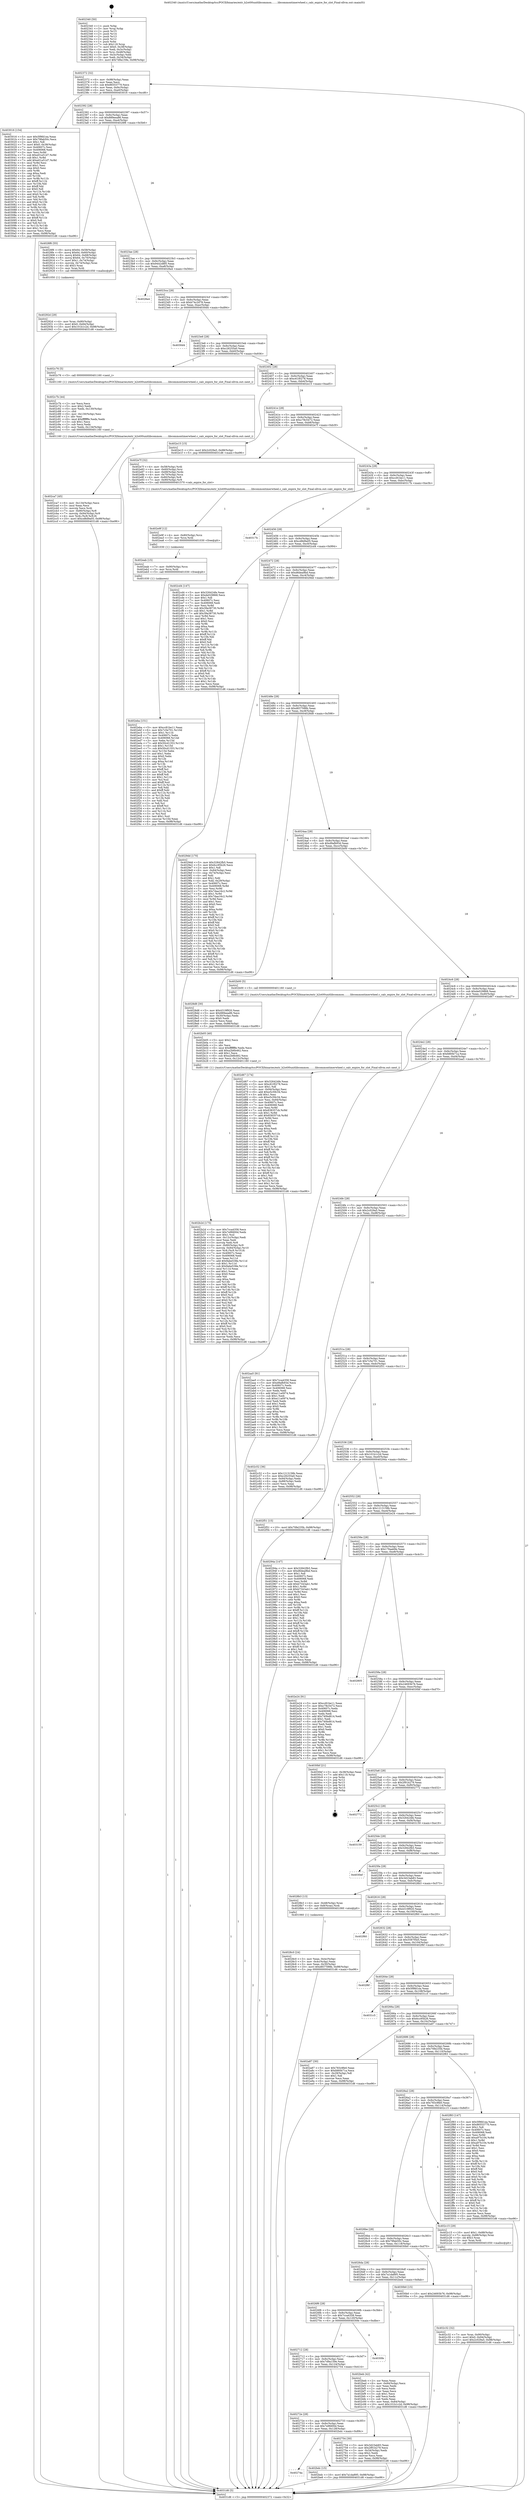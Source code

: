 digraph "0x402340" {
  label = "0x402340 (/mnt/c/Users/mathe/Desktop/tcc/POCII/binaries/extr_h2ot00unitlibcommon........libcommontimerwheel.c_calc_expire_for_slot_Final-ollvm.out::main(0))"
  labelloc = "t"
  node[shape=record]

  Entry [label="",width=0.3,height=0.3,shape=circle,fillcolor=black,style=filled]
  "0x402372" [label="{
     0x402372 [32]\l
     | [instrs]\l
     &nbsp;&nbsp;0x402372 \<+6\>: mov -0x98(%rbp),%eax\l
     &nbsp;&nbsp;0x402378 \<+2\>: mov %eax,%ecx\l
     &nbsp;&nbsp;0x40237a \<+6\>: sub $0x86553770,%ecx\l
     &nbsp;&nbsp;0x402380 \<+6\>: mov %eax,-0x9c(%rbp)\l
     &nbsp;&nbsp;0x402386 \<+6\>: mov %ecx,-0xa0(%rbp)\l
     &nbsp;&nbsp;0x40238c \<+6\>: je 0000000000403016 \<main+0xcd6\>\l
  }"]
  "0x403016" [label="{
     0x403016 [154]\l
     | [instrs]\l
     &nbsp;&nbsp;0x403016 \<+5\>: mov $0x5f9fd1ea,%eax\l
     &nbsp;&nbsp;0x40301b \<+5\>: mov $0x79fab50c,%ecx\l
     &nbsp;&nbsp;0x403020 \<+2\>: mov $0x1,%dl\l
     &nbsp;&nbsp;0x403022 \<+7\>: movl $0x0,-0x38(%rbp)\l
     &nbsp;&nbsp;0x403029 \<+7\>: mov 0x40607c,%esi\l
     &nbsp;&nbsp;0x403030 \<+7\>: mov 0x406068,%edi\l
     &nbsp;&nbsp;0x403037 \<+3\>: mov %esi,%r8d\l
     &nbsp;&nbsp;0x40303a \<+7\>: sub $0xe01a51d7,%r8d\l
     &nbsp;&nbsp;0x403041 \<+4\>: sub $0x1,%r8d\l
     &nbsp;&nbsp;0x403045 \<+7\>: add $0xe01a51d7,%r8d\l
     &nbsp;&nbsp;0x40304c \<+4\>: imul %r8d,%esi\l
     &nbsp;&nbsp;0x403050 \<+3\>: and $0x1,%esi\l
     &nbsp;&nbsp;0x403053 \<+3\>: cmp $0x0,%esi\l
     &nbsp;&nbsp;0x403056 \<+4\>: sete %r9b\l
     &nbsp;&nbsp;0x40305a \<+3\>: cmp $0xa,%edi\l
     &nbsp;&nbsp;0x40305d \<+4\>: setl %r10b\l
     &nbsp;&nbsp;0x403061 \<+3\>: mov %r9b,%r11b\l
     &nbsp;&nbsp;0x403064 \<+4\>: xor $0xff,%r11b\l
     &nbsp;&nbsp;0x403068 \<+3\>: mov %r10b,%bl\l
     &nbsp;&nbsp;0x40306b \<+3\>: xor $0xff,%bl\l
     &nbsp;&nbsp;0x40306e \<+3\>: xor $0x0,%dl\l
     &nbsp;&nbsp;0x403071 \<+3\>: mov %r11b,%r14b\l
     &nbsp;&nbsp;0x403074 \<+4\>: and $0x0,%r14b\l
     &nbsp;&nbsp;0x403078 \<+3\>: and %dl,%r9b\l
     &nbsp;&nbsp;0x40307b \<+3\>: mov %bl,%r15b\l
     &nbsp;&nbsp;0x40307e \<+4\>: and $0x0,%r15b\l
     &nbsp;&nbsp;0x403082 \<+3\>: and %dl,%r10b\l
     &nbsp;&nbsp;0x403085 \<+3\>: or %r9b,%r14b\l
     &nbsp;&nbsp;0x403088 \<+3\>: or %r10b,%r15b\l
     &nbsp;&nbsp;0x40308b \<+3\>: xor %r15b,%r14b\l
     &nbsp;&nbsp;0x40308e \<+3\>: or %bl,%r11b\l
     &nbsp;&nbsp;0x403091 \<+4\>: xor $0xff,%r11b\l
     &nbsp;&nbsp;0x403095 \<+3\>: or $0x0,%dl\l
     &nbsp;&nbsp;0x403098 \<+3\>: and %dl,%r11b\l
     &nbsp;&nbsp;0x40309b \<+3\>: or %r11b,%r14b\l
     &nbsp;&nbsp;0x40309e \<+4\>: test $0x1,%r14b\l
     &nbsp;&nbsp;0x4030a2 \<+3\>: cmovne %ecx,%eax\l
     &nbsp;&nbsp;0x4030a5 \<+6\>: mov %eax,-0x98(%rbp)\l
     &nbsp;&nbsp;0x4030ab \<+5\>: jmp 00000000004031d6 \<main+0xe96\>\l
  }"]
  "0x402392" [label="{
     0x402392 [28]\l
     | [instrs]\l
     &nbsp;&nbsp;0x402392 \<+5\>: jmp 0000000000402397 \<main+0x57\>\l
     &nbsp;&nbsp;0x402397 \<+6\>: mov -0x9c(%rbp),%eax\l
     &nbsp;&nbsp;0x40239d \<+5\>: sub $0x889eea86,%eax\l
     &nbsp;&nbsp;0x4023a2 \<+6\>: mov %eax,-0xa4(%rbp)\l
     &nbsp;&nbsp;0x4023a8 \<+6\>: je 00000000004028f6 \<main+0x5b6\>\l
  }"]
  Exit [label="",width=0.3,height=0.3,shape=circle,fillcolor=black,style=filled,peripheries=2]
  "0x4028f6" [label="{
     0x4028f6 [55]\l
     | [instrs]\l
     &nbsp;&nbsp;0x4028f6 \<+8\>: movq $0x64,-0x58(%rbp)\l
     &nbsp;&nbsp;0x4028fe \<+8\>: movq $0x64,-0x60(%rbp)\l
     &nbsp;&nbsp;0x402906 \<+8\>: movq $0x64,-0x68(%rbp)\l
     &nbsp;&nbsp;0x40290e \<+8\>: movq $0x64,-0x70(%rbp)\l
     &nbsp;&nbsp;0x402916 \<+7\>: movl $0x1,-0x74(%rbp)\l
     &nbsp;&nbsp;0x40291d \<+4\>: movslq -0x74(%rbp),%rax\l
     &nbsp;&nbsp;0x402921 \<+4\>: shl $0x3,%rax\l
     &nbsp;&nbsp;0x402925 \<+3\>: mov %rax,%rdi\l
     &nbsp;&nbsp;0x402928 \<+5\>: call 0000000000401050 \<malloc@plt\>\l
     | [calls]\l
     &nbsp;&nbsp;0x401050 \{1\} (unknown)\l
  }"]
  "0x4023ae" [label="{
     0x4023ae [28]\l
     | [instrs]\l
     &nbsp;&nbsp;0x4023ae \<+5\>: jmp 00000000004023b3 \<main+0x73\>\l
     &nbsp;&nbsp;0x4023b3 \<+6\>: mov -0x9c(%rbp),%eax\l
     &nbsp;&nbsp;0x4023b9 \<+5\>: sub $0x9442d8f5,%eax\l
     &nbsp;&nbsp;0x4023be \<+6\>: mov %eax,-0xa8(%rbp)\l
     &nbsp;&nbsp;0x4023c4 \<+6\>: je 00000000004028a4 \<main+0x564\>\l
  }"]
  "0x402eba" [label="{
     0x402eba [151]\l
     | [instrs]\l
     &nbsp;&nbsp;0x402eba \<+5\>: mov $0xcc81be11,%eax\l
     &nbsp;&nbsp;0x402ebf \<+6\>: mov $0x7c5e701,%r10d\l
     &nbsp;&nbsp;0x402ec5 \<+3\>: mov $0x1,%r11b\l
     &nbsp;&nbsp;0x402ec8 \<+7\>: mov 0x40607c,%ebx\l
     &nbsp;&nbsp;0x402ecf \<+8\>: mov 0x406068,%r14d\l
     &nbsp;&nbsp;0x402ed7 \<+3\>: mov %ebx,%r15d\l
     &nbsp;&nbsp;0x402eda \<+7\>: add $0x50cd1353,%r15d\l
     &nbsp;&nbsp;0x402ee1 \<+4\>: sub $0x1,%r15d\l
     &nbsp;&nbsp;0x402ee5 \<+7\>: sub $0x50cd1353,%r15d\l
     &nbsp;&nbsp;0x402eec \<+4\>: imul %r15d,%ebx\l
     &nbsp;&nbsp;0x402ef0 \<+3\>: and $0x1,%ebx\l
     &nbsp;&nbsp;0x402ef3 \<+3\>: cmp $0x0,%ebx\l
     &nbsp;&nbsp;0x402ef6 \<+4\>: sete %r12b\l
     &nbsp;&nbsp;0x402efa \<+4\>: cmp $0xa,%r14d\l
     &nbsp;&nbsp;0x402efe \<+4\>: setl %r13b\l
     &nbsp;&nbsp;0x402f02 \<+3\>: mov %r12b,%cl\l
     &nbsp;&nbsp;0x402f05 \<+3\>: xor $0xff,%cl\l
     &nbsp;&nbsp;0x402f08 \<+3\>: mov %r13b,%dl\l
     &nbsp;&nbsp;0x402f0b \<+3\>: xor $0xff,%dl\l
     &nbsp;&nbsp;0x402f0e \<+4\>: xor $0x1,%r11b\l
     &nbsp;&nbsp;0x402f12 \<+3\>: mov %cl,%sil\l
     &nbsp;&nbsp;0x402f15 \<+4\>: and $0xff,%sil\l
     &nbsp;&nbsp;0x402f19 \<+3\>: and %r11b,%r12b\l
     &nbsp;&nbsp;0x402f1c \<+3\>: mov %dl,%dil\l
     &nbsp;&nbsp;0x402f1f \<+4\>: and $0xff,%dil\l
     &nbsp;&nbsp;0x402f23 \<+3\>: and %r11b,%r13b\l
     &nbsp;&nbsp;0x402f26 \<+3\>: or %r12b,%sil\l
     &nbsp;&nbsp;0x402f29 \<+3\>: or %r13b,%dil\l
     &nbsp;&nbsp;0x402f2c \<+3\>: xor %dil,%sil\l
     &nbsp;&nbsp;0x402f2f \<+2\>: or %dl,%cl\l
     &nbsp;&nbsp;0x402f31 \<+3\>: xor $0xff,%cl\l
     &nbsp;&nbsp;0x402f34 \<+4\>: or $0x1,%r11b\l
     &nbsp;&nbsp;0x402f38 \<+3\>: and %r11b,%cl\l
     &nbsp;&nbsp;0x402f3b \<+3\>: or %cl,%sil\l
     &nbsp;&nbsp;0x402f3e \<+4\>: test $0x1,%sil\l
     &nbsp;&nbsp;0x402f42 \<+4\>: cmovne %r10d,%eax\l
     &nbsp;&nbsp;0x402f46 \<+6\>: mov %eax,-0x98(%rbp)\l
     &nbsp;&nbsp;0x402f4c \<+5\>: jmp 00000000004031d6 \<main+0xe96\>\l
  }"]
  "0x4028a4" [label="{
     0x4028a4\l
  }", style=dashed]
  "0x4023ca" [label="{
     0x4023ca [28]\l
     | [instrs]\l
     &nbsp;&nbsp;0x4023ca \<+5\>: jmp 00000000004023cf \<main+0x8f\>\l
     &nbsp;&nbsp;0x4023cf \<+6\>: mov -0x9c(%rbp),%eax\l
     &nbsp;&nbsp;0x4023d5 \<+5\>: sub $0xb74c2d78,%eax\l
     &nbsp;&nbsp;0x4023da \<+6\>: mov %eax,-0xac(%rbp)\l
     &nbsp;&nbsp;0x4023e0 \<+6\>: je 00000000004030d4 \<main+0xd94\>\l
  }"]
  "0x402eab" [label="{
     0x402eab [15]\l
     | [instrs]\l
     &nbsp;&nbsp;0x402eab \<+7\>: mov -0x90(%rbp),%rcx\l
     &nbsp;&nbsp;0x402eb2 \<+3\>: mov %rcx,%rdi\l
     &nbsp;&nbsp;0x402eb5 \<+5\>: call 0000000000401030 \<free@plt\>\l
     | [calls]\l
     &nbsp;&nbsp;0x401030 \{1\} (unknown)\l
  }"]
  "0x4030d4" [label="{
     0x4030d4\l
  }", style=dashed]
  "0x4023e6" [label="{
     0x4023e6 [28]\l
     | [instrs]\l
     &nbsp;&nbsp;0x4023e6 \<+5\>: jmp 00000000004023eb \<main+0xab\>\l
     &nbsp;&nbsp;0x4023eb \<+6\>: mov -0x9c(%rbp),%eax\l
     &nbsp;&nbsp;0x4023f1 \<+5\>: sub $0xc26255a0,%eax\l
     &nbsp;&nbsp;0x4023f6 \<+6\>: mov %eax,-0xb0(%rbp)\l
     &nbsp;&nbsp;0x4023fc \<+6\>: je 0000000000402c76 \<main+0x936\>\l
  }"]
  "0x402e9f" [label="{
     0x402e9f [12]\l
     | [instrs]\l
     &nbsp;&nbsp;0x402e9f \<+4\>: mov -0x80(%rbp),%rcx\l
     &nbsp;&nbsp;0x402ea3 \<+3\>: mov %rcx,%rdi\l
     &nbsp;&nbsp;0x402ea6 \<+5\>: call 0000000000401030 \<free@plt\>\l
     | [calls]\l
     &nbsp;&nbsp;0x401030 \{1\} (unknown)\l
  }"]
  "0x402c76" [label="{
     0x402c76 [5]\l
     | [instrs]\l
     &nbsp;&nbsp;0x402c76 \<+5\>: call 0000000000401160 \<next_i\>\l
     | [calls]\l
     &nbsp;&nbsp;0x401160 \{1\} (/mnt/c/Users/mathe/Desktop/tcc/POCII/binaries/extr_h2ot00unitlibcommon........libcommontimerwheel.c_calc_expire_for_slot_Final-ollvm.out::next_i)\l
  }"]
  "0x402402" [label="{
     0x402402 [28]\l
     | [instrs]\l
     &nbsp;&nbsp;0x402402 \<+5\>: jmp 0000000000402407 \<main+0xc7\>\l
     &nbsp;&nbsp;0x402407 \<+6\>: mov -0x9c(%rbp),%eax\l
     &nbsp;&nbsp;0x40240d \<+5\>: sub $0xc61f0278,%eax\l
     &nbsp;&nbsp;0x402412 \<+6\>: mov %eax,-0xb4(%rbp)\l
     &nbsp;&nbsp;0x402418 \<+6\>: je 0000000000402e15 \<main+0xad5\>\l
  }"]
  "0x402ca7" [label="{
     0x402ca7 [45]\l
     | [instrs]\l
     &nbsp;&nbsp;0x402ca7 \<+6\>: mov -0x134(%rbp),%ecx\l
     &nbsp;&nbsp;0x402cad \<+3\>: imul %eax,%ecx\l
     &nbsp;&nbsp;0x402cb0 \<+3\>: movslq %ecx,%rdi\l
     &nbsp;&nbsp;0x402cb3 \<+7\>: mov -0x90(%rbp),%r8\l
     &nbsp;&nbsp;0x402cba \<+7\>: movslq -0x94(%rbp),%r9\l
     &nbsp;&nbsp;0x402cc1 \<+4\>: mov %rdi,(%r8,%r9,8)\l
     &nbsp;&nbsp;0x402cc5 \<+10\>: movl $0xcd8d9a05,-0x98(%rbp)\l
     &nbsp;&nbsp;0x402ccf \<+5\>: jmp 00000000004031d6 \<main+0xe96\>\l
  }"]
  "0x402e15" [label="{
     0x402e15 [15]\l
     | [instrs]\l
     &nbsp;&nbsp;0x402e15 \<+10\>: movl $0x2c029a5,-0x98(%rbp)\l
     &nbsp;&nbsp;0x402e1f \<+5\>: jmp 00000000004031d6 \<main+0xe96\>\l
  }"]
  "0x40241e" [label="{
     0x40241e [28]\l
     | [instrs]\l
     &nbsp;&nbsp;0x40241e \<+5\>: jmp 0000000000402423 \<main+0xe3\>\l
     &nbsp;&nbsp;0x402423 \<+6\>: mov -0x9c(%rbp),%eax\l
     &nbsp;&nbsp;0x402429 \<+5\>: sub $0xc78c5472,%eax\l
     &nbsp;&nbsp;0x40242e \<+6\>: mov %eax,-0xb8(%rbp)\l
     &nbsp;&nbsp;0x402434 \<+6\>: je 0000000000402e7f \<main+0xb3f\>\l
  }"]
  "0x402c7b" [label="{
     0x402c7b [44]\l
     | [instrs]\l
     &nbsp;&nbsp;0x402c7b \<+2\>: xor %ecx,%ecx\l
     &nbsp;&nbsp;0x402c7d \<+5\>: mov $0x2,%edx\l
     &nbsp;&nbsp;0x402c82 \<+6\>: mov %edx,-0x130(%rbp)\l
     &nbsp;&nbsp;0x402c88 \<+1\>: cltd\l
     &nbsp;&nbsp;0x402c89 \<+6\>: mov -0x130(%rbp),%esi\l
     &nbsp;&nbsp;0x402c8f \<+2\>: idiv %esi\l
     &nbsp;&nbsp;0x402c91 \<+6\>: imul $0xfffffffe,%edx,%edx\l
     &nbsp;&nbsp;0x402c97 \<+3\>: sub $0x1,%ecx\l
     &nbsp;&nbsp;0x402c9a \<+2\>: sub %ecx,%edx\l
     &nbsp;&nbsp;0x402c9c \<+6\>: mov %edx,-0x134(%rbp)\l
     &nbsp;&nbsp;0x402ca2 \<+5\>: call 0000000000401160 \<next_i\>\l
     | [calls]\l
     &nbsp;&nbsp;0x401160 \{1\} (/mnt/c/Users/mathe/Desktop/tcc/POCII/binaries/extr_h2ot00unitlibcommon........libcommontimerwheel.c_calc_expire_for_slot_Final-ollvm.out::next_i)\l
  }"]
  "0x402e7f" [label="{
     0x402e7f [32]\l
     | [instrs]\l
     &nbsp;&nbsp;0x402e7f \<+4\>: mov -0x58(%rbp),%rdi\l
     &nbsp;&nbsp;0x402e83 \<+4\>: mov -0x60(%rbp),%rsi\l
     &nbsp;&nbsp;0x402e87 \<+4\>: mov -0x68(%rbp),%rdx\l
     &nbsp;&nbsp;0x402e8b \<+4\>: mov -0x70(%rbp),%rcx\l
     &nbsp;&nbsp;0x402e8f \<+4\>: mov -0x80(%rbp),%r8\l
     &nbsp;&nbsp;0x402e93 \<+7\>: mov -0x90(%rbp),%r9\l
     &nbsp;&nbsp;0x402e9a \<+5\>: call 0000000000401570 \<calc_expire_for_slot\>\l
     | [calls]\l
     &nbsp;&nbsp;0x401570 \{1\} (/mnt/c/Users/mathe/Desktop/tcc/POCII/binaries/extr_h2ot00unitlibcommon........libcommontimerwheel.c_calc_expire_for_slot_Final-ollvm.out::calc_expire_for_slot)\l
  }"]
  "0x40243a" [label="{
     0x40243a [28]\l
     | [instrs]\l
     &nbsp;&nbsp;0x40243a \<+5\>: jmp 000000000040243f \<main+0xff\>\l
     &nbsp;&nbsp;0x40243f \<+6\>: mov -0x9c(%rbp),%eax\l
     &nbsp;&nbsp;0x402445 \<+5\>: sub $0xcc81be11,%eax\l
     &nbsp;&nbsp;0x40244a \<+6\>: mov %eax,-0xbc(%rbp)\l
     &nbsp;&nbsp;0x402450 \<+6\>: je 000000000040317b \<main+0xe3b\>\l
  }"]
  "0x402c32" [label="{
     0x402c32 [32]\l
     | [instrs]\l
     &nbsp;&nbsp;0x402c32 \<+7\>: mov %rax,-0x90(%rbp)\l
     &nbsp;&nbsp;0x402c39 \<+10\>: movl $0x0,-0x94(%rbp)\l
     &nbsp;&nbsp;0x402c43 \<+10\>: movl $0x2c029a5,-0x98(%rbp)\l
     &nbsp;&nbsp;0x402c4d \<+5\>: jmp 00000000004031d6 \<main+0xe96\>\l
  }"]
  "0x40317b" [label="{
     0x40317b\l
  }", style=dashed]
  "0x402456" [label="{
     0x402456 [28]\l
     | [instrs]\l
     &nbsp;&nbsp;0x402456 \<+5\>: jmp 000000000040245b \<main+0x11b\>\l
     &nbsp;&nbsp;0x40245b \<+6\>: mov -0x9c(%rbp),%eax\l
     &nbsp;&nbsp;0x402461 \<+5\>: sub $0xcd8d9a05,%eax\l
     &nbsp;&nbsp;0x402466 \<+6\>: mov %eax,-0xc0(%rbp)\l
     &nbsp;&nbsp;0x40246c \<+6\>: je 0000000000402cd4 \<main+0x994\>\l
  }"]
  "0x40274a" [label="{
     0x40274a\l
  }", style=dashed]
  "0x402cd4" [label="{
     0x402cd4 [147]\l
     | [instrs]\l
     &nbsp;&nbsp;0x402cd4 \<+5\>: mov $0x326424fe,%eax\l
     &nbsp;&nbsp;0x402cd9 \<+5\>: mov $0xde029868,%ecx\l
     &nbsp;&nbsp;0x402cde \<+2\>: mov $0x1,%dl\l
     &nbsp;&nbsp;0x402ce0 \<+7\>: mov 0x40607c,%esi\l
     &nbsp;&nbsp;0x402ce7 \<+7\>: mov 0x406068,%edi\l
     &nbsp;&nbsp;0x402cee \<+3\>: mov %esi,%r8d\l
     &nbsp;&nbsp;0x402cf1 \<+7\>: sub $0x39a38730,%r8d\l
     &nbsp;&nbsp;0x402cf8 \<+4\>: sub $0x1,%r8d\l
     &nbsp;&nbsp;0x402cfc \<+7\>: add $0x39a38730,%r8d\l
     &nbsp;&nbsp;0x402d03 \<+4\>: imul %r8d,%esi\l
     &nbsp;&nbsp;0x402d07 \<+3\>: and $0x1,%esi\l
     &nbsp;&nbsp;0x402d0a \<+3\>: cmp $0x0,%esi\l
     &nbsp;&nbsp;0x402d0d \<+4\>: sete %r9b\l
     &nbsp;&nbsp;0x402d11 \<+3\>: cmp $0xa,%edi\l
     &nbsp;&nbsp;0x402d14 \<+4\>: setl %r10b\l
     &nbsp;&nbsp;0x402d18 \<+3\>: mov %r9b,%r11b\l
     &nbsp;&nbsp;0x402d1b \<+4\>: xor $0xff,%r11b\l
     &nbsp;&nbsp;0x402d1f \<+3\>: mov %r10b,%bl\l
     &nbsp;&nbsp;0x402d22 \<+3\>: xor $0xff,%bl\l
     &nbsp;&nbsp;0x402d25 \<+3\>: xor $0x0,%dl\l
     &nbsp;&nbsp;0x402d28 \<+3\>: mov %r11b,%r14b\l
     &nbsp;&nbsp;0x402d2b \<+4\>: and $0x0,%r14b\l
     &nbsp;&nbsp;0x402d2f \<+3\>: and %dl,%r9b\l
     &nbsp;&nbsp;0x402d32 \<+3\>: mov %bl,%r15b\l
     &nbsp;&nbsp;0x402d35 \<+4\>: and $0x0,%r15b\l
     &nbsp;&nbsp;0x402d39 \<+3\>: and %dl,%r10b\l
     &nbsp;&nbsp;0x402d3c \<+3\>: or %r9b,%r14b\l
     &nbsp;&nbsp;0x402d3f \<+3\>: or %r10b,%r15b\l
     &nbsp;&nbsp;0x402d42 \<+3\>: xor %r15b,%r14b\l
     &nbsp;&nbsp;0x402d45 \<+3\>: or %bl,%r11b\l
     &nbsp;&nbsp;0x402d48 \<+4\>: xor $0xff,%r11b\l
     &nbsp;&nbsp;0x402d4c \<+3\>: or $0x0,%dl\l
     &nbsp;&nbsp;0x402d4f \<+3\>: and %dl,%r11b\l
     &nbsp;&nbsp;0x402d52 \<+3\>: or %r11b,%r14b\l
     &nbsp;&nbsp;0x402d55 \<+4\>: test $0x1,%r14b\l
     &nbsp;&nbsp;0x402d59 \<+3\>: cmovne %ecx,%eax\l
     &nbsp;&nbsp;0x402d5c \<+6\>: mov %eax,-0x98(%rbp)\l
     &nbsp;&nbsp;0x402d62 \<+5\>: jmp 00000000004031d6 \<main+0xe96\>\l
  }"]
  "0x402472" [label="{
     0x402472 [28]\l
     | [instrs]\l
     &nbsp;&nbsp;0x402472 \<+5\>: jmp 0000000000402477 \<main+0x137\>\l
     &nbsp;&nbsp;0x402477 \<+6\>: mov -0x9c(%rbp),%eax\l
     &nbsp;&nbsp;0x40247d \<+5\>: sub $0xd6dea9bd,%eax\l
     &nbsp;&nbsp;0x402482 \<+6\>: mov %eax,-0xc4(%rbp)\l
     &nbsp;&nbsp;0x402488 \<+6\>: je 00000000004029dd \<main+0x69d\>\l
  }"]
  "0x402bdc" [label="{
     0x402bdc [15]\l
     | [instrs]\l
     &nbsp;&nbsp;0x402bdc \<+10\>: movl $0x7a1da895,-0x98(%rbp)\l
     &nbsp;&nbsp;0x402be6 \<+5\>: jmp 00000000004031d6 \<main+0xe96\>\l
  }"]
  "0x4029dd" [label="{
     0x4029dd [170]\l
     | [instrs]\l
     &nbsp;&nbsp;0x4029dd \<+5\>: mov $0x32842fb5,%eax\l
     &nbsp;&nbsp;0x4029e2 \<+5\>: mov $0x6cc95b26,%ecx\l
     &nbsp;&nbsp;0x4029e7 \<+2\>: mov $0x1,%dl\l
     &nbsp;&nbsp;0x4029e9 \<+6\>: mov -0x84(%rbp),%esi\l
     &nbsp;&nbsp;0x4029ef \<+3\>: cmp -0x74(%rbp),%esi\l
     &nbsp;&nbsp;0x4029f2 \<+4\>: setl %dil\l
     &nbsp;&nbsp;0x4029f6 \<+4\>: and $0x1,%dil\l
     &nbsp;&nbsp;0x4029fa \<+4\>: mov %dil,-0x29(%rbp)\l
     &nbsp;&nbsp;0x4029fe \<+7\>: mov 0x40607c,%esi\l
     &nbsp;&nbsp;0x402a05 \<+8\>: mov 0x406068,%r8d\l
     &nbsp;&nbsp;0x402a0d \<+3\>: mov %esi,%r9d\l
     &nbsp;&nbsp;0x402a10 \<+7\>: add $0x7daa16c2,%r9d\l
     &nbsp;&nbsp;0x402a17 \<+4\>: sub $0x1,%r9d\l
     &nbsp;&nbsp;0x402a1b \<+7\>: sub $0x7daa16c2,%r9d\l
     &nbsp;&nbsp;0x402a22 \<+4\>: imul %r9d,%esi\l
     &nbsp;&nbsp;0x402a26 \<+3\>: and $0x1,%esi\l
     &nbsp;&nbsp;0x402a29 \<+3\>: cmp $0x0,%esi\l
     &nbsp;&nbsp;0x402a2c \<+4\>: sete %dil\l
     &nbsp;&nbsp;0x402a30 \<+4\>: cmp $0xa,%r8d\l
     &nbsp;&nbsp;0x402a34 \<+4\>: setl %r10b\l
     &nbsp;&nbsp;0x402a38 \<+3\>: mov %dil,%r11b\l
     &nbsp;&nbsp;0x402a3b \<+4\>: xor $0xff,%r11b\l
     &nbsp;&nbsp;0x402a3f \<+3\>: mov %r10b,%bl\l
     &nbsp;&nbsp;0x402a42 \<+3\>: xor $0xff,%bl\l
     &nbsp;&nbsp;0x402a45 \<+3\>: xor $0x0,%dl\l
     &nbsp;&nbsp;0x402a48 \<+3\>: mov %r11b,%r14b\l
     &nbsp;&nbsp;0x402a4b \<+4\>: and $0x0,%r14b\l
     &nbsp;&nbsp;0x402a4f \<+3\>: and %dl,%dil\l
     &nbsp;&nbsp;0x402a52 \<+3\>: mov %bl,%r15b\l
     &nbsp;&nbsp;0x402a55 \<+4\>: and $0x0,%r15b\l
     &nbsp;&nbsp;0x402a59 \<+3\>: and %dl,%r10b\l
     &nbsp;&nbsp;0x402a5c \<+3\>: or %dil,%r14b\l
     &nbsp;&nbsp;0x402a5f \<+3\>: or %r10b,%r15b\l
     &nbsp;&nbsp;0x402a62 \<+3\>: xor %r15b,%r14b\l
     &nbsp;&nbsp;0x402a65 \<+3\>: or %bl,%r11b\l
     &nbsp;&nbsp;0x402a68 \<+4\>: xor $0xff,%r11b\l
     &nbsp;&nbsp;0x402a6c \<+3\>: or $0x0,%dl\l
     &nbsp;&nbsp;0x402a6f \<+3\>: and %dl,%r11b\l
     &nbsp;&nbsp;0x402a72 \<+3\>: or %r11b,%r14b\l
     &nbsp;&nbsp;0x402a75 \<+4\>: test $0x1,%r14b\l
     &nbsp;&nbsp;0x402a79 \<+3\>: cmovne %ecx,%eax\l
     &nbsp;&nbsp;0x402a7c \<+6\>: mov %eax,-0x98(%rbp)\l
     &nbsp;&nbsp;0x402a82 \<+5\>: jmp 00000000004031d6 \<main+0xe96\>\l
  }"]
  "0x40248e" [label="{
     0x40248e [28]\l
     | [instrs]\l
     &nbsp;&nbsp;0x40248e \<+5\>: jmp 0000000000402493 \<main+0x153\>\l
     &nbsp;&nbsp;0x402493 \<+6\>: mov -0x9c(%rbp),%eax\l
     &nbsp;&nbsp;0x402499 \<+5\>: sub $0xd837588b,%eax\l
     &nbsp;&nbsp;0x40249e \<+6\>: mov %eax,-0xc8(%rbp)\l
     &nbsp;&nbsp;0x4024a4 \<+6\>: je 00000000004028d8 \<main+0x598\>\l
  }"]
  "0x402b2d" [label="{
     0x402b2d [175]\l
     | [instrs]\l
     &nbsp;&nbsp;0x402b2d \<+5\>: mov $0x7cca4358,%ecx\l
     &nbsp;&nbsp;0x402b32 \<+5\>: mov $0x7e9fd00d,%edx\l
     &nbsp;&nbsp;0x402b37 \<+3\>: mov $0x1,%sil\l
     &nbsp;&nbsp;0x402b3a \<+6\>: mov -0x12c(%rbp),%edi\l
     &nbsp;&nbsp;0x402b40 \<+3\>: imul %eax,%edi\l
     &nbsp;&nbsp;0x402b43 \<+3\>: movslq %edi,%r8\l
     &nbsp;&nbsp;0x402b46 \<+4\>: mov -0x80(%rbp),%r9\l
     &nbsp;&nbsp;0x402b4a \<+7\>: movslq -0x84(%rbp),%r10\l
     &nbsp;&nbsp;0x402b51 \<+4\>: mov %r8,(%r9,%r10,8)\l
     &nbsp;&nbsp;0x402b55 \<+7\>: mov 0x40607c,%eax\l
     &nbsp;&nbsp;0x402b5c \<+7\>: mov 0x406068,%edi\l
     &nbsp;&nbsp;0x402b63 \<+3\>: mov %eax,%r11d\l
     &nbsp;&nbsp;0x402b66 \<+7\>: add $0x9abe538e,%r11d\l
     &nbsp;&nbsp;0x402b6d \<+4\>: sub $0x1,%r11d\l
     &nbsp;&nbsp;0x402b71 \<+7\>: sub $0x9abe538e,%r11d\l
     &nbsp;&nbsp;0x402b78 \<+4\>: imul %r11d,%eax\l
     &nbsp;&nbsp;0x402b7c \<+3\>: and $0x1,%eax\l
     &nbsp;&nbsp;0x402b7f \<+3\>: cmp $0x0,%eax\l
     &nbsp;&nbsp;0x402b82 \<+3\>: sete %bl\l
     &nbsp;&nbsp;0x402b85 \<+3\>: cmp $0xa,%edi\l
     &nbsp;&nbsp;0x402b88 \<+4\>: setl %r14b\l
     &nbsp;&nbsp;0x402b8c \<+3\>: mov %bl,%r15b\l
     &nbsp;&nbsp;0x402b8f \<+4\>: xor $0xff,%r15b\l
     &nbsp;&nbsp;0x402b93 \<+3\>: mov %r14b,%r12b\l
     &nbsp;&nbsp;0x402b96 \<+4\>: xor $0xff,%r12b\l
     &nbsp;&nbsp;0x402b9a \<+4\>: xor $0x0,%sil\l
     &nbsp;&nbsp;0x402b9e \<+3\>: mov %r15b,%r13b\l
     &nbsp;&nbsp;0x402ba1 \<+4\>: and $0x0,%r13b\l
     &nbsp;&nbsp;0x402ba5 \<+3\>: and %sil,%bl\l
     &nbsp;&nbsp;0x402ba8 \<+3\>: mov %r12b,%al\l
     &nbsp;&nbsp;0x402bab \<+2\>: and $0x0,%al\l
     &nbsp;&nbsp;0x402bad \<+3\>: and %sil,%r14b\l
     &nbsp;&nbsp;0x402bb0 \<+3\>: or %bl,%r13b\l
     &nbsp;&nbsp;0x402bb3 \<+3\>: or %r14b,%al\l
     &nbsp;&nbsp;0x402bb6 \<+3\>: xor %al,%r13b\l
     &nbsp;&nbsp;0x402bb9 \<+3\>: or %r12b,%r15b\l
     &nbsp;&nbsp;0x402bbc \<+4\>: xor $0xff,%r15b\l
     &nbsp;&nbsp;0x402bc0 \<+4\>: or $0x0,%sil\l
     &nbsp;&nbsp;0x402bc4 \<+3\>: and %sil,%r15b\l
     &nbsp;&nbsp;0x402bc7 \<+3\>: or %r15b,%r13b\l
     &nbsp;&nbsp;0x402bca \<+4\>: test $0x1,%r13b\l
     &nbsp;&nbsp;0x402bce \<+3\>: cmovne %edx,%ecx\l
     &nbsp;&nbsp;0x402bd1 \<+6\>: mov %ecx,-0x98(%rbp)\l
     &nbsp;&nbsp;0x402bd7 \<+5\>: jmp 00000000004031d6 \<main+0xe96\>\l
  }"]
  "0x4028d8" [label="{
     0x4028d8 [30]\l
     | [instrs]\l
     &nbsp;&nbsp;0x4028d8 \<+5\>: mov $0x4319f920,%eax\l
     &nbsp;&nbsp;0x4028dd \<+5\>: mov $0x889eea86,%ecx\l
     &nbsp;&nbsp;0x4028e2 \<+3\>: mov -0x30(%rbp),%edx\l
     &nbsp;&nbsp;0x4028e5 \<+3\>: cmp $0x0,%edx\l
     &nbsp;&nbsp;0x4028e8 \<+3\>: cmove %ecx,%eax\l
     &nbsp;&nbsp;0x4028eb \<+6\>: mov %eax,-0x98(%rbp)\l
     &nbsp;&nbsp;0x4028f1 \<+5\>: jmp 00000000004031d6 \<main+0xe96\>\l
  }"]
  "0x4024aa" [label="{
     0x4024aa [28]\l
     | [instrs]\l
     &nbsp;&nbsp;0x4024aa \<+5\>: jmp 00000000004024af \<main+0x16f\>\l
     &nbsp;&nbsp;0x4024af \<+6\>: mov -0x9c(%rbp),%eax\l
     &nbsp;&nbsp;0x4024b5 \<+5\>: sub $0xd9afb93d,%eax\l
     &nbsp;&nbsp;0x4024ba \<+6\>: mov %eax,-0xcc(%rbp)\l
     &nbsp;&nbsp;0x4024c0 \<+6\>: je 0000000000402b00 \<main+0x7c0\>\l
  }"]
  "0x402b05" [label="{
     0x402b05 [40]\l
     | [instrs]\l
     &nbsp;&nbsp;0x402b05 \<+5\>: mov $0x2,%ecx\l
     &nbsp;&nbsp;0x402b0a \<+1\>: cltd\l
     &nbsp;&nbsp;0x402b0b \<+2\>: idiv %ecx\l
     &nbsp;&nbsp;0x402b0d \<+6\>: imul $0xfffffffe,%edx,%ecx\l
     &nbsp;&nbsp;0x402b13 \<+6\>: add $0xa2b6b462,%ecx\l
     &nbsp;&nbsp;0x402b19 \<+3\>: add $0x1,%ecx\l
     &nbsp;&nbsp;0x402b1c \<+6\>: sub $0xa2b6b462,%ecx\l
     &nbsp;&nbsp;0x402b22 \<+6\>: mov %ecx,-0x12c(%rbp)\l
     &nbsp;&nbsp;0x402b28 \<+5\>: call 0000000000401160 \<next_i\>\l
     | [calls]\l
     &nbsp;&nbsp;0x401160 \{1\} (/mnt/c/Users/mathe/Desktop/tcc/POCII/binaries/extr_h2ot00unitlibcommon........libcommontimerwheel.c_calc_expire_for_slot_Final-ollvm.out::next_i)\l
  }"]
  "0x402b00" [label="{
     0x402b00 [5]\l
     | [instrs]\l
     &nbsp;&nbsp;0x402b00 \<+5\>: call 0000000000401160 \<next_i\>\l
     | [calls]\l
     &nbsp;&nbsp;0x401160 \{1\} (/mnt/c/Users/mathe/Desktop/tcc/POCII/binaries/extr_h2ot00unitlibcommon........libcommontimerwheel.c_calc_expire_for_slot_Final-ollvm.out::next_i)\l
  }"]
  "0x4024c6" [label="{
     0x4024c6 [28]\l
     | [instrs]\l
     &nbsp;&nbsp;0x4024c6 \<+5\>: jmp 00000000004024cb \<main+0x18b\>\l
     &nbsp;&nbsp;0x4024cb \<+6\>: mov -0x9c(%rbp),%eax\l
     &nbsp;&nbsp;0x4024d1 \<+5\>: sub $0xde029868,%eax\l
     &nbsp;&nbsp;0x4024d6 \<+6\>: mov %eax,-0xd0(%rbp)\l
     &nbsp;&nbsp;0x4024dc \<+6\>: je 0000000000402d67 \<main+0xa27\>\l
  }"]
  "0x40292d" [label="{
     0x40292d [29]\l
     | [instrs]\l
     &nbsp;&nbsp;0x40292d \<+4\>: mov %rax,-0x80(%rbp)\l
     &nbsp;&nbsp;0x402931 \<+10\>: movl $0x0,-0x84(%rbp)\l
     &nbsp;&nbsp;0x40293b \<+10\>: movl $0x101b1c2d,-0x98(%rbp)\l
     &nbsp;&nbsp;0x402945 \<+5\>: jmp 00000000004031d6 \<main+0xe96\>\l
  }"]
  "0x402d67" [label="{
     0x402d67 [174]\l
     | [instrs]\l
     &nbsp;&nbsp;0x402d67 \<+5\>: mov $0x326424fe,%eax\l
     &nbsp;&nbsp;0x402d6c \<+5\>: mov $0xc61f0278,%ecx\l
     &nbsp;&nbsp;0x402d71 \<+2\>: mov $0x1,%dl\l
     &nbsp;&nbsp;0x402d73 \<+6\>: mov -0x94(%rbp),%esi\l
     &nbsp;&nbsp;0x402d79 \<+6\>: add $0xe5c59c34,%esi\l
     &nbsp;&nbsp;0x402d7f \<+3\>: add $0x1,%esi\l
     &nbsp;&nbsp;0x402d82 \<+6\>: sub $0xe5c59c34,%esi\l
     &nbsp;&nbsp;0x402d88 \<+6\>: mov %esi,-0x94(%rbp)\l
     &nbsp;&nbsp;0x402d8e \<+7\>: mov 0x40607c,%esi\l
     &nbsp;&nbsp;0x402d95 \<+7\>: mov 0x406068,%edi\l
     &nbsp;&nbsp;0x402d9c \<+3\>: mov %esi,%r8d\l
     &nbsp;&nbsp;0x402d9f \<+7\>: sub $0x838357cb,%r8d\l
     &nbsp;&nbsp;0x402da6 \<+4\>: sub $0x1,%r8d\l
     &nbsp;&nbsp;0x402daa \<+7\>: add $0x838357cb,%r8d\l
     &nbsp;&nbsp;0x402db1 \<+4\>: imul %r8d,%esi\l
     &nbsp;&nbsp;0x402db5 \<+3\>: and $0x1,%esi\l
     &nbsp;&nbsp;0x402db8 \<+3\>: cmp $0x0,%esi\l
     &nbsp;&nbsp;0x402dbb \<+4\>: sete %r9b\l
     &nbsp;&nbsp;0x402dbf \<+3\>: cmp $0xa,%edi\l
     &nbsp;&nbsp;0x402dc2 \<+4\>: setl %r10b\l
     &nbsp;&nbsp;0x402dc6 \<+3\>: mov %r9b,%r11b\l
     &nbsp;&nbsp;0x402dc9 \<+4\>: xor $0xff,%r11b\l
     &nbsp;&nbsp;0x402dcd \<+3\>: mov %r10b,%bl\l
     &nbsp;&nbsp;0x402dd0 \<+3\>: xor $0xff,%bl\l
     &nbsp;&nbsp;0x402dd3 \<+3\>: xor $0x1,%dl\l
     &nbsp;&nbsp;0x402dd6 \<+3\>: mov %r11b,%r14b\l
     &nbsp;&nbsp;0x402dd9 \<+4\>: and $0xff,%r14b\l
     &nbsp;&nbsp;0x402ddd \<+3\>: and %dl,%r9b\l
     &nbsp;&nbsp;0x402de0 \<+3\>: mov %bl,%r15b\l
     &nbsp;&nbsp;0x402de3 \<+4\>: and $0xff,%r15b\l
     &nbsp;&nbsp;0x402de7 \<+3\>: and %dl,%r10b\l
     &nbsp;&nbsp;0x402dea \<+3\>: or %r9b,%r14b\l
     &nbsp;&nbsp;0x402ded \<+3\>: or %r10b,%r15b\l
     &nbsp;&nbsp;0x402df0 \<+3\>: xor %r15b,%r14b\l
     &nbsp;&nbsp;0x402df3 \<+3\>: or %bl,%r11b\l
     &nbsp;&nbsp;0x402df6 \<+4\>: xor $0xff,%r11b\l
     &nbsp;&nbsp;0x402dfa \<+3\>: or $0x1,%dl\l
     &nbsp;&nbsp;0x402dfd \<+3\>: and %dl,%r11b\l
     &nbsp;&nbsp;0x402e00 \<+3\>: or %r11b,%r14b\l
     &nbsp;&nbsp;0x402e03 \<+4\>: test $0x1,%r14b\l
     &nbsp;&nbsp;0x402e07 \<+3\>: cmovne %ecx,%eax\l
     &nbsp;&nbsp;0x402e0a \<+6\>: mov %eax,-0x98(%rbp)\l
     &nbsp;&nbsp;0x402e10 \<+5\>: jmp 00000000004031d6 \<main+0xe96\>\l
  }"]
  "0x4024e2" [label="{
     0x4024e2 [28]\l
     | [instrs]\l
     &nbsp;&nbsp;0x4024e2 \<+5\>: jmp 00000000004024e7 \<main+0x1a7\>\l
     &nbsp;&nbsp;0x4024e7 \<+6\>: mov -0x9c(%rbp),%eax\l
     &nbsp;&nbsp;0x4024ed \<+5\>: sub $0xfd60b71a,%eax\l
     &nbsp;&nbsp;0x4024f2 \<+6\>: mov %eax,-0xd4(%rbp)\l
     &nbsp;&nbsp;0x4024f8 \<+6\>: je 0000000000402aa5 \<main+0x765\>\l
  }"]
  "0x4028c0" [label="{
     0x4028c0 [24]\l
     | [instrs]\l
     &nbsp;&nbsp;0x4028c0 \<+3\>: mov %eax,-0x4c(%rbp)\l
     &nbsp;&nbsp;0x4028c3 \<+3\>: mov -0x4c(%rbp),%eax\l
     &nbsp;&nbsp;0x4028c6 \<+3\>: mov %eax,-0x30(%rbp)\l
     &nbsp;&nbsp;0x4028c9 \<+10\>: movl $0xd837588b,-0x98(%rbp)\l
     &nbsp;&nbsp;0x4028d3 \<+5\>: jmp 00000000004031d6 \<main+0xe96\>\l
  }"]
  "0x402aa5" [label="{
     0x402aa5 [91]\l
     | [instrs]\l
     &nbsp;&nbsp;0x402aa5 \<+5\>: mov $0x7cca4358,%eax\l
     &nbsp;&nbsp;0x402aaa \<+5\>: mov $0xd9afb93d,%ecx\l
     &nbsp;&nbsp;0x402aaf \<+7\>: mov 0x40607c,%edx\l
     &nbsp;&nbsp;0x402ab6 \<+7\>: mov 0x406068,%esi\l
     &nbsp;&nbsp;0x402abd \<+2\>: mov %edx,%edi\l
     &nbsp;&nbsp;0x402abf \<+6\>: add $0xe11a0974,%edi\l
     &nbsp;&nbsp;0x402ac5 \<+3\>: sub $0x1,%edi\l
     &nbsp;&nbsp;0x402ac8 \<+6\>: sub $0xe11a0974,%edi\l
     &nbsp;&nbsp;0x402ace \<+3\>: imul %edi,%edx\l
     &nbsp;&nbsp;0x402ad1 \<+3\>: and $0x1,%edx\l
     &nbsp;&nbsp;0x402ad4 \<+3\>: cmp $0x0,%edx\l
     &nbsp;&nbsp;0x402ad7 \<+4\>: sete %r8b\l
     &nbsp;&nbsp;0x402adb \<+3\>: cmp $0xa,%esi\l
     &nbsp;&nbsp;0x402ade \<+4\>: setl %r9b\l
     &nbsp;&nbsp;0x402ae2 \<+3\>: mov %r8b,%r10b\l
     &nbsp;&nbsp;0x402ae5 \<+3\>: and %r9b,%r10b\l
     &nbsp;&nbsp;0x402ae8 \<+3\>: xor %r9b,%r8b\l
     &nbsp;&nbsp;0x402aeb \<+3\>: or %r8b,%r10b\l
     &nbsp;&nbsp;0x402aee \<+4\>: test $0x1,%r10b\l
     &nbsp;&nbsp;0x402af2 \<+3\>: cmovne %ecx,%eax\l
     &nbsp;&nbsp;0x402af5 \<+6\>: mov %eax,-0x98(%rbp)\l
     &nbsp;&nbsp;0x402afb \<+5\>: jmp 00000000004031d6 \<main+0xe96\>\l
  }"]
  "0x4024fe" [label="{
     0x4024fe [28]\l
     | [instrs]\l
     &nbsp;&nbsp;0x4024fe \<+5\>: jmp 0000000000402503 \<main+0x1c3\>\l
     &nbsp;&nbsp;0x402503 \<+6\>: mov -0x9c(%rbp),%eax\l
     &nbsp;&nbsp;0x402509 \<+5\>: sub $0x2c029a5,%eax\l
     &nbsp;&nbsp;0x40250e \<+6\>: mov %eax,-0xd8(%rbp)\l
     &nbsp;&nbsp;0x402514 \<+6\>: je 0000000000402c52 \<main+0x912\>\l
  }"]
  "0x402340" [label="{
     0x402340 [50]\l
     | [instrs]\l
     &nbsp;&nbsp;0x402340 \<+1\>: push %rbp\l
     &nbsp;&nbsp;0x402341 \<+3\>: mov %rsp,%rbp\l
     &nbsp;&nbsp;0x402344 \<+2\>: push %r15\l
     &nbsp;&nbsp;0x402346 \<+2\>: push %r14\l
     &nbsp;&nbsp;0x402348 \<+2\>: push %r13\l
     &nbsp;&nbsp;0x40234a \<+2\>: push %r12\l
     &nbsp;&nbsp;0x40234c \<+1\>: push %rbx\l
     &nbsp;&nbsp;0x40234d \<+7\>: sub $0x118,%rsp\l
     &nbsp;&nbsp;0x402354 \<+7\>: movl $0x0,-0x38(%rbp)\l
     &nbsp;&nbsp;0x40235b \<+3\>: mov %edi,-0x3c(%rbp)\l
     &nbsp;&nbsp;0x40235e \<+4\>: mov %rsi,-0x48(%rbp)\l
     &nbsp;&nbsp;0x402362 \<+3\>: mov -0x3c(%rbp),%edi\l
     &nbsp;&nbsp;0x402365 \<+3\>: mov %edi,-0x34(%rbp)\l
     &nbsp;&nbsp;0x402368 \<+10\>: movl $0x7d9a159e,-0x98(%rbp)\l
  }"]
  "0x402c52" [label="{
     0x402c52 [36]\l
     | [instrs]\l
     &nbsp;&nbsp;0x402c52 \<+5\>: mov $0x1213158b,%eax\l
     &nbsp;&nbsp;0x402c57 \<+5\>: mov $0xc26255a0,%ecx\l
     &nbsp;&nbsp;0x402c5c \<+6\>: mov -0x94(%rbp),%edx\l
     &nbsp;&nbsp;0x402c62 \<+6\>: cmp -0x88(%rbp),%edx\l
     &nbsp;&nbsp;0x402c68 \<+3\>: cmovl %ecx,%eax\l
     &nbsp;&nbsp;0x402c6b \<+6\>: mov %eax,-0x98(%rbp)\l
     &nbsp;&nbsp;0x402c71 \<+5\>: jmp 00000000004031d6 \<main+0xe96\>\l
  }"]
  "0x40251a" [label="{
     0x40251a [28]\l
     | [instrs]\l
     &nbsp;&nbsp;0x40251a \<+5\>: jmp 000000000040251f \<main+0x1df\>\l
     &nbsp;&nbsp;0x40251f \<+6\>: mov -0x9c(%rbp),%eax\l
     &nbsp;&nbsp;0x402525 \<+5\>: sub $0x7c5e701,%eax\l
     &nbsp;&nbsp;0x40252a \<+6\>: mov %eax,-0xdc(%rbp)\l
     &nbsp;&nbsp;0x402530 \<+6\>: je 0000000000402f51 \<main+0xc11\>\l
  }"]
  "0x4031d6" [label="{
     0x4031d6 [5]\l
     | [instrs]\l
     &nbsp;&nbsp;0x4031d6 \<+5\>: jmp 0000000000402372 \<main+0x32\>\l
  }"]
  "0x402f51" [label="{
     0x402f51 [15]\l
     | [instrs]\l
     &nbsp;&nbsp;0x402f51 \<+10\>: movl $0x70fe235b,-0x98(%rbp)\l
     &nbsp;&nbsp;0x402f5b \<+5\>: jmp 00000000004031d6 \<main+0xe96\>\l
  }"]
  "0x402536" [label="{
     0x402536 [28]\l
     | [instrs]\l
     &nbsp;&nbsp;0x402536 \<+5\>: jmp 000000000040253b \<main+0x1fb\>\l
     &nbsp;&nbsp;0x40253b \<+6\>: mov -0x9c(%rbp),%eax\l
     &nbsp;&nbsp;0x402541 \<+5\>: sub $0x101b1c2d,%eax\l
     &nbsp;&nbsp;0x402546 \<+6\>: mov %eax,-0xe0(%rbp)\l
     &nbsp;&nbsp;0x40254c \<+6\>: je 000000000040294a \<main+0x60a\>\l
  }"]
  "0x40272e" [label="{
     0x40272e [28]\l
     | [instrs]\l
     &nbsp;&nbsp;0x40272e \<+5\>: jmp 0000000000402733 \<main+0x3f3\>\l
     &nbsp;&nbsp;0x402733 \<+6\>: mov -0x9c(%rbp),%eax\l
     &nbsp;&nbsp;0x402739 \<+5\>: sub $0x7e9fd00d,%eax\l
     &nbsp;&nbsp;0x40273e \<+6\>: mov %eax,-0x128(%rbp)\l
     &nbsp;&nbsp;0x402744 \<+6\>: je 0000000000402bdc \<main+0x89c\>\l
  }"]
  "0x40294a" [label="{
     0x40294a [147]\l
     | [instrs]\l
     &nbsp;&nbsp;0x40294a \<+5\>: mov $0x32842fb5,%eax\l
     &nbsp;&nbsp;0x40294f \<+5\>: mov $0xd6dea9bd,%ecx\l
     &nbsp;&nbsp;0x402954 \<+2\>: mov $0x1,%dl\l
     &nbsp;&nbsp;0x402956 \<+7\>: mov 0x40607c,%esi\l
     &nbsp;&nbsp;0x40295d \<+7\>: mov 0x406068,%edi\l
     &nbsp;&nbsp;0x402964 \<+3\>: mov %esi,%r8d\l
     &nbsp;&nbsp;0x402967 \<+7\>: add $0xb7343ab1,%r8d\l
     &nbsp;&nbsp;0x40296e \<+4\>: sub $0x1,%r8d\l
     &nbsp;&nbsp;0x402972 \<+7\>: sub $0xb7343ab1,%r8d\l
     &nbsp;&nbsp;0x402979 \<+4\>: imul %r8d,%esi\l
     &nbsp;&nbsp;0x40297d \<+3\>: and $0x1,%esi\l
     &nbsp;&nbsp;0x402980 \<+3\>: cmp $0x0,%esi\l
     &nbsp;&nbsp;0x402983 \<+4\>: sete %r9b\l
     &nbsp;&nbsp;0x402987 \<+3\>: cmp $0xa,%edi\l
     &nbsp;&nbsp;0x40298a \<+4\>: setl %r10b\l
     &nbsp;&nbsp;0x40298e \<+3\>: mov %r9b,%r11b\l
     &nbsp;&nbsp;0x402991 \<+4\>: xor $0xff,%r11b\l
     &nbsp;&nbsp;0x402995 \<+3\>: mov %r10b,%bl\l
     &nbsp;&nbsp;0x402998 \<+3\>: xor $0xff,%bl\l
     &nbsp;&nbsp;0x40299b \<+3\>: xor $0x1,%dl\l
     &nbsp;&nbsp;0x40299e \<+3\>: mov %r11b,%r14b\l
     &nbsp;&nbsp;0x4029a1 \<+4\>: and $0xff,%r14b\l
     &nbsp;&nbsp;0x4029a5 \<+3\>: and %dl,%r9b\l
     &nbsp;&nbsp;0x4029a8 \<+3\>: mov %bl,%r15b\l
     &nbsp;&nbsp;0x4029ab \<+4\>: and $0xff,%r15b\l
     &nbsp;&nbsp;0x4029af \<+3\>: and %dl,%r10b\l
     &nbsp;&nbsp;0x4029b2 \<+3\>: or %r9b,%r14b\l
     &nbsp;&nbsp;0x4029b5 \<+3\>: or %r10b,%r15b\l
     &nbsp;&nbsp;0x4029b8 \<+3\>: xor %r15b,%r14b\l
     &nbsp;&nbsp;0x4029bb \<+3\>: or %bl,%r11b\l
     &nbsp;&nbsp;0x4029be \<+4\>: xor $0xff,%r11b\l
     &nbsp;&nbsp;0x4029c2 \<+3\>: or $0x1,%dl\l
     &nbsp;&nbsp;0x4029c5 \<+3\>: and %dl,%r11b\l
     &nbsp;&nbsp;0x4029c8 \<+3\>: or %r11b,%r14b\l
     &nbsp;&nbsp;0x4029cb \<+4\>: test $0x1,%r14b\l
     &nbsp;&nbsp;0x4029cf \<+3\>: cmovne %ecx,%eax\l
     &nbsp;&nbsp;0x4029d2 \<+6\>: mov %eax,-0x98(%rbp)\l
     &nbsp;&nbsp;0x4029d8 \<+5\>: jmp 00000000004031d6 \<main+0xe96\>\l
  }"]
  "0x402552" [label="{
     0x402552 [28]\l
     | [instrs]\l
     &nbsp;&nbsp;0x402552 \<+5\>: jmp 0000000000402557 \<main+0x217\>\l
     &nbsp;&nbsp;0x402557 \<+6\>: mov -0x9c(%rbp),%eax\l
     &nbsp;&nbsp;0x40255d \<+5\>: sub $0x1213158b,%eax\l
     &nbsp;&nbsp;0x402562 \<+6\>: mov %eax,-0xe4(%rbp)\l
     &nbsp;&nbsp;0x402568 \<+6\>: je 0000000000402e24 \<main+0xae4\>\l
  }"]
  "0x402754" [label="{
     0x402754 [30]\l
     | [instrs]\l
     &nbsp;&nbsp;0x402754 \<+5\>: mov $0x3d23ab83,%eax\l
     &nbsp;&nbsp;0x402759 \<+5\>: mov $0x2f91b279,%ecx\l
     &nbsp;&nbsp;0x40275e \<+3\>: mov -0x34(%rbp),%edx\l
     &nbsp;&nbsp;0x402761 \<+3\>: cmp $0x2,%edx\l
     &nbsp;&nbsp;0x402764 \<+3\>: cmovne %ecx,%eax\l
     &nbsp;&nbsp;0x402767 \<+6\>: mov %eax,-0x98(%rbp)\l
     &nbsp;&nbsp;0x40276d \<+5\>: jmp 00000000004031d6 \<main+0xe96\>\l
  }"]
  "0x402e24" [label="{
     0x402e24 [91]\l
     | [instrs]\l
     &nbsp;&nbsp;0x402e24 \<+5\>: mov $0xcc81be11,%eax\l
     &nbsp;&nbsp;0x402e29 \<+5\>: mov $0xc78c5472,%ecx\l
     &nbsp;&nbsp;0x402e2e \<+7\>: mov 0x40607c,%edx\l
     &nbsp;&nbsp;0x402e35 \<+7\>: mov 0x406068,%esi\l
     &nbsp;&nbsp;0x402e3c \<+2\>: mov %edx,%edi\l
     &nbsp;&nbsp;0x402e3e \<+6\>: add $0x740bd614,%edi\l
     &nbsp;&nbsp;0x402e44 \<+3\>: sub $0x1,%edi\l
     &nbsp;&nbsp;0x402e47 \<+6\>: sub $0x740bd614,%edi\l
     &nbsp;&nbsp;0x402e4d \<+3\>: imul %edi,%edx\l
     &nbsp;&nbsp;0x402e50 \<+3\>: and $0x1,%edx\l
     &nbsp;&nbsp;0x402e53 \<+3\>: cmp $0x0,%edx\l
     &nbsp;&nbsp;0x402e56 \<+4\>: sete %r8b\l
     &nbsp;&nbsp;0x402e5a \<+3\>: cmp $0xa,%esi\l
     &nbsp;&nbsp;0x402e5d \<+4\>: setl %r9b\l
     &nbsp;&nbsp;0x402e61 \<+3\>: mov %r8b,%r10b\l
     &nbsp;&nbsp;0x402e64 \<+3\>: and %r9b,%r10b\l
     &nbsp;&nbsp;0x402e67 \<+3\>: xor %r9b,%r8b\l
     &nbsp;&nbsp;0x402e6a \<+3\>: or %r8b,%r10b\l
     &nbsp;&nbsp;0x402e6d \<+4\>: test $0x1,%r10b\l
     &nbsp;&nbsp;0x402e71 \<+3\>: cmovne %ecx,%eax\l
     &nbsp;&nbsp;0x402e74 \<+6\>: mov %eax,-0x98(%rbp)\l
     &nbsp;&nbsp;0x402e7a \<+5\>: jmp 00000000004031d6 \<main+0xe96\>\l
  }"]
  "0x40256e" [label="{
     0x40256e [28]\l
     | [instrs]\l
     &nbsp;&nbsp;0x40256e \<+5\>: jmp 0000000000402573 \<main+0x233\>\l
     &nbsp;&nbsp;0x402573 \<+6\>: mov -0x9c(%rbp),%eax\l
     &nbsp;&nbsp;0x402579 \<+5\>: sub $0x176aab9e,%eax\l
     &nbsp;&nbsp;0x40257e \<+6\>: mov %eax,-0xe8(%rbp)\l
     &nbsp;&nbsp;0x402584 \<+6\>: je 0000000000402805 \<main+0x4c5\>\l
  }"]
  "0x402712" [label="{
     0x402712 [28]\l
     | [instrs]\l
     &nbsp;&nbsp;0x402712 \<+5\>: jmp 0000000000402717 \<main+0x3d7\>\l
     &nbsp;&nbsp;0x402717 \<+6\>: mov -0x9c(%rbp),%eax\l
     &nbsp;&nbsp;0x40271d \<+5\>: sub $0x7d9a159e,%eax\l
     &nbsp;&nbsp;0x402722 \<+6\>: mov %eax,-0x124(%rbp)\l
     &nbsp;&nbsp;0x402728 \<+6\>: je 0000000000402754 \<main+0x414\>\l
  }"]
  "0x402805" [label="{
     0x402805\l
  }", style=dashed]
  "0x40258a" [label="{
     0x40258a [28]\l
     | [instrs]\l
     &nbsp;&nbsp;0x40258a \<+5\>: jmp 000000000040258f \<main+0x24f\>\l
     &nbsp;&nbsp;0x40258f \<+6\>: mov -0x9c(%rbp),%eax\l
     &nbsp;&nbsp;0x402595 \<+5\>: sub $0x24693b76,%eax\l
     &nbsp;&nbsp;0x40259a \<+6\>: mov %eax,-0xec(%rbp)\l
     &nbsp;&nbsp;0x4025a0 \<+6\>: je 00000000004030bf \<main+0xd7f\>\l
  }"]
  "0x4030fe" [label="{
     0x4030fe\l
  }", style=dashed]
  "0x4030bf" [label="{
     0x4030bf [21]\l
     | [instrs]\l
     &nbsp;&nbsp;0x4030bf \<+3\>: mov -0x38(%rbp),%eax\l
     &nbsp;&nbsp;0x4030c2 \<+7\>: add $0x118,%rsp\l
     &nbsp;&nbsp;0x4030c9 \<+1\>: pop %rbx\l
     &nbsp;&nbsp;0x4030ca \<+2\>: pop %r12\l
     &nbsp;&nbsp;0x4030cc \<+2\>: pop %r13\l
     &nbsp;&nbsp;0x4030ce \<+2\>: pop %r14\l
     &nbsp;&nbsp;0x4030d0 \<+2\>: pop %r15\l
     &nbsp;&nbsp;0x4030d2 \<+1\>: pop %rbp\l
     &nbsp;&nbsp;0x4030d3 \<+1\>: ret\l
  }"]
  "0x4025a6" [label="{
     0x4025a6 [28]\l
     | [instrs]\l
     &nbsp;&nbsp;0x4025a6 \<+5\>: jmp 00000000004025ab \<main+0x26b\>\l
     &nbsp;&nbsp;0x4025ab \<+6\>: mov -0x9c(%rbp),%eax\l
     &nbsp;&nbsp;0x4025b1 \<+5\>: sub $0x2f91b279,%eax\l
     &nbsp;&nbsp;0x4025b6 \<+6\>: mov %eax,-0xf0(%rbp)\l
     &nbsp;&nbsp;0x4025bc \<+6\>: je 0000000000402772 \<main+0x432\>\l
  }"]
  "0x4026f6" [label="{
     0x4026f6 [28]\l
     | [instrs]\l
     &nbsp;&nbsp;0x4026f6 \<+5\>: jmp 00000000004026fb \<main+0x3bb\>\l
     &nbsp;&nbsp;0x4026fb \<+6\>: mov -0x9c(%rbp),%eax\l
     &nbsp;&nbsp;0x402701 \<+5\>: sub $0x7cca4358,%eax\l
     &nbsp;&nbsp;0x402706 \<+6\>: mov %eax,-0x120(%rbp)\l
     &nbsp;&nbsp;0x40270c \<+6\>: je 00000000004030fe \<main+0xdbe\>\l
  }"]
  "0x402772" [label="{
     0x402772\l
  }", style=dashed]
  "0x4025c2" [label="{
     0x4025c2 [28]\l
     | [instrs]\l
     &nbsp;&nbsp;0x4025c2 \<+5\>: jmp 00000000004025c7 \<main+0x287\>\l
     &nbsp;&nbsp;0x4025c7 \<+6\>: mov -0x9c(%rbp),%eax\l
     &nbsp;&nbsp;0x4025cd \<+5\>: sub $0x326424fe,%eax\l
     &nbsp;&nbsp;0x4025d2 \<+6\>: mov %eax,-0xf4(%rbp)\l
     &nbsp;&nbsp;0x4025d8 \<+6\>: je 0000000000403159 \<main+0xe19\>\l
  }"]
  "0x402beb" [label="{
     0x402beb [42]\l
     | [instrs]\l
     &nbsp;&nbsp;0x402beb \<+2\>: xor %eax,%eax\l
     &nbsp;&nbsp;0x402bed \<+6\>: mov -0x84(%rbp),%ecx\l
     &nbsp;&nbsp;0x402bf3 \<+2\>: mov %eax,%edx\l
     &nbsp;&nbsp;0x402bf5 \<+2\>: sub %ecx,%edx\l
     &nbsp;&nbsp;0x402bf7 \<+2\>: mov %eax,%ecx\l
     &nbsp;&nbsp;0x402bf9 \<+3\>: sub $0x1,%ecx\l
     &nbsp;&nbsp;0x402bfc \<+2\>: add %ecx,%edx\l
     &nbsp;&nbsp;0x402bfe \<+2\>: sub %edx,%eax\l
     &nbsp;&nbsp;0x402c00 \<+6\>: mov %eax,-0x84(%rbp)\l
     &nbsp;&nbsp;0x402c06 \<+10\>: movl $0x101b1c2d,-0x98(%rbp)\l
     &nbsp;&nbsp;0x402c10 \<+5\>: jmp 00000000004031d6 \<main+0xe96\>\l
  }"]
  "0x403159" [label="{
     0x403159\l
  }", style=dashed]
  "0x4025de" [label="{
     0x4025de [28]\l
     | [instrs]\l
     &nbsp;&nbsp;0x4025de \<+5\>: jmp 00000000004025e3 \<main+0x2a3\>\l
     &nbsp;&nbsp;0x4025e3 \<+6\>: mov -0x9c(%rbp),%eax\l
     &nbsp;&nbsp;0x4025e9 \<+5\>: sub $0x32842fb5,%eax\l
     &nbsp;&nbsp;0x4025ee \<+6\>: mov %eax,-0xf8(%rbp)\l
     &nbsp;&nbsp;0x4025f4 \<+6\>: je 00000000004030ef \<main+0xdaf\>\l
  }"]
  "0x4026da" [label="{
     0x4026da [28]\l
     | [instrs]\l
     &nbsp;&nbsp;0x4026da \<+5\>: jmp 00000000004026df \<main+0x39f\>\l
     &nbsp;&nbsp;0x4026df \<+6\>: mov -0x9c(%rbp),%eax\l
     &nbsp;&nbsp;0x4026e5 \<+5\>: sub $0x7a1da895,%eax\l
     &nbsp;&nbsp;0x4026ea \<+6\>: mov %eax,-0x11c(%rbp)\l
     &nbsp;&nbsp;0x4026f0 \<+6\>: je 0000000000402beb \<main+0x8ab\>\l
  }"]
  "0x4030ef" [label="{
     0x4030ef\l
  }", style=dashed]
  "0x4025fa" [label="{
     0x4025fa [28]\l
     | [instrs]\l
     &nbsp;&nbsp;0x4025fa \<+5\>: jmp 00000000004025ff \<main+0x2bf\>\l
     &nbsp;&nbsp;0x4025ff \<+6\>: mov -0x9c(%rbp),%eax\l
     &nbsp;&nbsp;0x402605 \<+5\>: sub $0x3d23ab83,%eax\l
     &nbsp;&nbsp;0x40260a \<+6\>: mov %eax,-0xfc(%rbp)\l
     &nbsp;&nbsp;0x402610 \<+6\>: je 00000000004028b3 \<main+0x573\>\l
  }"]
  "0x4030b0" [label="{
     0x4030b0 [15]\l
     | [instrs]\l
     &nbsp;&nbsp;0x4030b0 \<+10\>: movl $0x24693b76,-0x98(%rbp)\l
     &nbsp;&nbsp;0x4030ba \<+5\>: jmp 00000000004031d6 \<main+0xe96\>\l
  }"]
  "0x4028b3" [label="{
     0x4028b3 [13]\l
     | [instrs]\l
     &nbsp;&nbsp;0x4028b3 \<+4\>: mov -0x48(%rbp),%rax\l
     &nbsp;&nbsp;0x4028b7 \<+4\>: mov 0x8(%rax),%rdi\l
     &nbsp;&nbsp;0x4028bb \<+5\>: call 0000000000401060 \<atoi@plt\>\l
     | [calls]\l
     &nbsp;&nbsp;0x401060 \{1\} (unknown)\l
  }"]
  "0x402616" [label="{
     0x402616 [28]\l
     | [instrs]\l
     &nbsp;&nbsp;0x402616 \<+5\>: jmp 000000000040261b \<main+0x2db\>\l
     &nbsp;&nbsp;0x40261b \<+6\>: mov -0x9c(%rbp),%eax\l
     &nbsp;&nbsp;0x402621 \<+5\>: sub $0x4319f920,%eax\l
     &nbsp;&nbsp;0x402626 \<+6\>: mov %eax,-0x100(%rbp)\l
     &nbsp;&nbsp;0x40262c \<+6\>: je 0000000000402f60 \<main+0xc20\>\l
  }"]
  "0x4026be" [label="{
     0x4026be [28]\l
     | [instrs]\l
     &nbsp;&nbsp;0x4026be \<+5\>: jmp 00000000004026c3 \<main+0x383\>\l
     &nbsp;&nbsp;0x4026c3 \<+6\>: mov -0x9c(%rbp),%eax\l
     &nbsp;&nbsp;0x4026c9 \<+5\>: sub $0x79fab50c,%eax\l
     &nbsp;&nbsp;0x4026ce \<+6\>: mov %eax,-0x118(%rbp)\l
     &nbsp;&nbsp;0x4026d4 \<+6\>: je 00000000004030b0 \<main+0xd70\>\l
  }"]
  "0x402f60" [label="{
     0x402f60\l
  }", style=dashed]
  "0x402632" [label="{
     0x402632 [28]\l
     | [instrs]\l
     &nbsp;&nbsp;0x402632 \<+5\>: jmp 0000000000402637 \<main+0x2f7\>\l
     &nbsp;&nbsp;0x402637 \<+6\>: mov -0x9c(%rbp),%eax\l
     &nbsp;&nbsp;0x40263d \<+5\>: sub $0x5587f5e5,%eax\l
     &nbsp;&nbsp;0x402642 \<+6\>: mov %eax,-0x104(%rbp)\l
     &nbsp;&nbsp;0x402648 \<+6\>: je 0000000000402f6f \<main+0xc2f\>\l
  }"]
  "0x402c15" [label="{
     0x402c15 [29]\l
     | [instrs]\l
     &nbsp;&nbsp;0x402c15 \<+10\>: movl $0x1,-0x88(%rbp)\l
     &nbsp;&nbsp;0x402c1f \<+7\>: movslq -0x88(%rbp),%rax\l
     &nbsp;&nbsp;0x402c26 \<+4\>: shl $0x3,%rax\l
     &nbsp;&nbsp;0x402c2a \<+3\>: mov %rax,%rdi\l
     &nbsp;&nbsp;0x402c2d \<+5\>: call 0000000000401050 \<malloc@plt\>\l
     | [calls]\l
     &nbsp;&nbsp;0x401050 \{1\} (unknown)\l
  }"]
  "0x402f6f" [label="{
     0x402f6f\l
  }", style=dashed]
  "0x40264e" [label="{
     0x40264e [28]\l
     | [instrs]\l
     &nbsp;&nbsp;0x40264e \<+5\>: jmp 0000000000402653 \<main+0x313\>\l
     &nbsp;&nbsp;0x402653 \<+6\>: mov -0x9c(%rbp),%eax\l
     &nbsp;&nbsp;0x402659 \<+5\>: sub $0x5f9fd1ea,%eax\l
     &nbsp;&nbsp;0x40265e \<+6\>: mov %eax,-0x108(%rbp)\l
     &nbsp;&nbsp;0x402664 \<+6\>: je 00000000004031c5 \<main+0xe85\>\l
  }"]
  "0x4026a2" [label="{
     0x4026a2 [28]\l
     | [instrs]\l
     &nbsp;&nbsp;0x4026a2 \<+5\>: jmp 00000000004026a7 \<main+0x367\>\l
     &nbsp;&nbsp;0x4026a7 \<+6\>: mov -0x9c(%rbp),%eax\l
     &nbsp;&nbsp;0x4026ad \<+5\>: sub $0x783c9fe0,%eax\l
     &nbsp;&nbsp;0x4026b2 \<+6\>: mov %eax,-0x114(%rbp)\l
     &nbsp;&nbsp;0x4026b8 \<+6\>: je 0000000000402c15 \<main+0x8d5\>\l
  }"]
  "0x4031c5" [label="{
     0x4031c5\l
  }", style=dashed]
  "0x40266a" [label="{
     0x40266a [28]\l
     | [instrs]\l
     &nbsp;&nbsp;0x40266a \<+5\>: jmp 000000000040266f \<main+0x32f\>\l
     &nbsp;&nbsp;0x40266f \<+6\>: mov -0x9c(%rbp),%eax\l
     &nbsp;&nbsp;0x402675 \<+5\>: sub $0x6cc95b26,%eax\l
     &nbsp;&nbsp;0x40267a \<+6\>: mov %eax,-0x10c(%rbp)\l
     &nbsp;&nbsp;0x402680 \<+6\>: je 0000000000402a87 \<main+0x747\>\l
  }"]
  "0x402f83" [label="{
     0x402f83 [147]\l
     | [instrs]\l
     &nbsp;&nbsp;0x402f83 \<+5\>: mov $0x5f9fd1ea,%eax\l
     &nbsp;&nbsp;0x402f88 \<+5\>: mov $0x86553770,%ecx\l
     &nbsp;&nbsp;0x402f8d \<+2\>: mov $0x1,%dl\l
     &nbsp;&nbsp;0x402f8f \<+7\>: mov 0x40607c,%esi\l
     &nbsp;&nbsp;0x402f96 \<+7\>: mov 0x406068,%edi\l
     &nbsp;&nbsp;0x402f9d \<+3\>: mov %esi,%r8d\l
     &nbsp;&nbsp;0x402fa0 \<+7\>: add $0xa97b104,%r8d\l
     &nbsp;&nbsp;0x402fa7 \<+4\>: sub $0x1,%r8d\l
     &nbsp;&nbsp;0x402fab \<+7\>: sub $0xa97b104,%r8d\l
     &nbsp;&nbsp;0x402fb2 \<+4\>: imul %r8d,%esi\l
     &nbsp;&nbsp;0x402fb6 \<+3\>: and $0x1,%esi\l
     &nbsp;&nbsp;0x402fb9 \<+3\>: cmp $0x0,%esi\l
     &nbsp;&nbsp;0x402fbc \<+4\>: sete %r9b\l
     &nbsp;&nbsp;0x402fc0 \<+3\>: cmp $0xa,%edi\l
     &nbsp;&nbsp;0x402fc3 \<+4\>: setl %r10b\l
     &nbsp;&nbsp;0x402fc7 \<+3\>: mov %r9b,%r11b\l
     &nbsp;&nbsp;0x402fca \<+4\>: xor $0xff,%r11b\l
     &nbsp;&nbsp;0x402fce \<+3\>: mov %r10b,%bl\l
     &nbsp;&nbsp;0x402fd1 \<+3\>: xor $0xff,%bl\l
     &nbsp;&nbsp;0x402fd4 \<+3\>: xor $0x0,%dl\l
     &nbsp;&nbsp;0x402fd7 \<+3\>: mov %r11b,%r14b\l
     &nbsp;&nbsp;0x402fda \<+4\>: and $0x0,%r14b\l
     &nbsp;&nbsp;0x402fde \<+3\>: and %dl,%r9b\l
     &nbsp;&nbsp;0x402fe1 \<+3\>: mov %bl,%r15b\l
     &nbsp;&nbsp;0x402fe4 \<+4\>: and $0x0,%r15b\l
     &nbsp;&nbsp;0x402fe8 \<+3\>: and %dl,%r10b\l
     &nbsp;&nbsp;0x402feb \<+3\>: or %r9b,%r14b\l
     &nbsp;&nbsp;0x402fee \<+3\>: or %r10b,%r15b\l
     &nbsp;&nbsp;0x402ff1 \<+3\>: xor %r15b,%r14b\l
     &nbsp;&nbsp;0x402ff4 \<+3\>: or %bl,%r11b\l
     &nbsp;&nbsp;0x402ff7 \<+4\>: xor $0xff,%r11b\l
     &nbsp;&nbsp;0x402ffb \<+3\>: or $0x0,%dl\l
     &nbsp;&nbsp;0x402ffe \<+3\>: and %dl,%r11b\l
     &nbsp;&nbsp;0x403001 \<+3\>: or %r11b,%r14b\l
     &nbsp;&nbsp;0x403004 \<+4\>: test $0x1,%r14b\l
     &nbsp;&nbsp;0x403008 \<+3\>: cmovne %ecx,%eax\l
     &nbsp;&nbsp;0x40300b \<+6\>: mov %eax,-0x98(%rbp)\l
     &nbsp;&nbsp;0x403011 \<+5\>: jmp 00000000004031d6 \<main+0xe96\>\l
  }"]
  "0x402a87" [label="{
     0x402a87 [30]\l
     | [instrs]\l
     &nbsp;&nbsp;0x402a87 \<+5\>: mov $0x783c9fe0,%eax\l
     &nbsp;&nbsp;0x402a8c \<+5\>: mov $0xfd60b71a,%ecx\l
     &nbsp;&nbsp;0x402a91 \<+3\>: mov -0x29(%rbp),%dl\l
     &nbsp;&nbsp;0x402a94 \<+3\>: test $0x1,%dl\l
     &nbsp;&nbsp;0x402a97 \<+3\>: cmovne %ecx,%eax\l
     &nbsp;&nbsp;0x402a9a \<+6\>: mov %eax,-0x98(%rbp)\l
     &nbsp;&nbsp;0x402aa0 \<+5\>: jmp 00000000004031d6 \<main+0xe96\>\l
  }"]
  "0x402686" [label="{
     0x402686 [28]\l
     | [instrs]\l
     &nbsp;&nbsp;0x402686 \<+5\>: jmp 000000000040268b \<main+0x34b\>\l
     &nbsp;&nbsp;0x40268b \<+6\>: mov -0x9c(%rbp),%eax\l
     &nbsp;&nbsp;0x402691 \<+5\>: sub $0x70fe235b,%eax\l
     &nbsp;&nbsp;0x402696 \<+6\>: mov %eax,-0x110(%rbp)\l
     &nbsp;&nbsp;0x40269c \<+6\>: je 0000000000402f83 \<main+0xc43\>\l
  }"]
  Entry -> "0x402340" [label=" 1"]
  "0x402372" -> "0x403016" [label=" 1"]
  "0x402372" -> "0x402392" [label=" 27"]
  "0x4030bf" -> Exit [label=" 1"]
  "0x402392" -> "0x4028f6" [label=" 1"]
  "0x402392" -> "0x4023ae" [label=" 26"]
  "0x4030b0" -> "0x4031d6" [label=" 1"]
  "0x4023ae" -> "0x4028a4" [label=" 0"]
  "0x4023ae" -> "0x4023ca" [label=" 26"]
  "0x403016" -> "0x4031d6" [label=" 1"]
  "0x4023ca" -> "0x4030d4" [label=" 0"]
  "0x4023ca" -> "0x4023e6" [label=" 26"]
  "0x402f83" -> "0x4031d6" [label=" 1"]
  "0x4023e6" -> "0x402c76" [label=" 1"]
  "0x4023e6" -> "0x402402" [label=" 25"]
  "0x402f51" -> "0x4031d6" [label=" 1"]
  "0x402402" -> "0x402e15" [label=" 1"]
  "0x402402" -> "0x40241e" [label=" 24"]
  "0x402eba" -> "0x4031d6" [label=" 1"]
  "0x40241e" -> "0x402e7f" [label=" 1"]
  "0x40241e" -> "0x40243a" [label=" 23"]
  "0x402eab" -> "0x402eba" [label=" 1"]
  "0x40243a" -> "0x40317b" [label=" 0"]
  "0x40243a" -> "0x402456" [label=" 23"]
  "0x402e9f" -> "0x402eab" [label=" 1"]
  "0x402456" -> "0x402cd4" [label=" 1"]
  "0x402456" -> "0x402472" [label=" 22"]
  "0x402e7f" -> "0x402e9f" [label=" 1"]
  "0x402472" -> "0x4029dd" [label=" 2"]
  "0x402472" -> "0x40248e" [label=" 20"]
  "0x402e24" -> "0x4031d6" [label=" 1"]
  "0x40248e" -> "0x4028d8" [label=" 1"]
  "0x40248e" -> "0x4024aa" [label=" 19"]
  "0x402d67" -> "0x4031d6" [label=" 1"]
  "0x4024aa" -> "0x402b00" [label=" 1"]
  "0x4024aa" -> "0x4024c6" [label=" 18"]
  "0x402cd4" -> "0x4031d6" [label=" 1"]
  "0x4024c6" -> "0x402d67" [label=" 1"]
  "0x4024c6" -> "0x4024e2" [label=" 17"]
  "0x402ca7" -> "0x4031d6" [label=" 1"]
  "0x4024e2" -> "0x402aa5" [label=" 1"]
  "0x4024e2" -> "0x4024fe" [label=" 16"]
  "0x402c7b" -> "0x402ca7" [label=" 1"]
  "0x4024fe" -> "0x402c52" [label=" 2"]
  "0x4024fe" -> "0x40251a" [label=" 14"]
  "0x402c76" -> "0x402c7b" [label=" 1"]
  "0x40251a" -> "0x402f51" [label=" 1"]
  "0x40251a" -> "0x402536" [label=" 13"]
  "0x402c52" -> "0x4031d6" [label=" 2"]
  "0x402536" -> "0x40294a" [label=" 2"]
  "0x402536" -> "0x402552" [label=" 11"]
  "0x402c32" -> "0x4031d6" [label=" 1"]
  "0x402552" -> "0x402e24" [label=" 1"]
  "0x402552" -> "0x40256e" [label=" 10"]
  "0x402c15" -> "0x402c32" [label=" 1"]
  "0x40256e" -> "0x402805" [label=" 0"]
  "0x40256e" -> "0x40258a" [label=" 10"]
  "0x402bdc" -> "0x4031d6" [label=" 1"]
  "0x40258a" -> "0x4030bf" [label=" 1"]
  "0x40258a" -> "0x4025a6" [label=" 9"]
  "0x40272e" -> "0x40274a" [label=" 0"]
  "0x4025a6" -> "0x402772" [label=" 0"]
  "0x4025a6" -> "0x4025c2" [label=" 9"]
  "0x402e15" -> "0x4031d6" [label=" 1"]
  "0x4025c2" -> "0x403159" [label=" 0"]
  "0x4025c2" -> "0x4025de" [label=" 9"]
  "0x402b2d" -> "0x4031d6" [label=" 1"]
  "0x4025de" -> "0x4030ef" [label=" 0"]
  "0x4025de" -> "0x4025fa" [label=" 9"]
  "0x402b00" -> "0x402b05" [label=" 1"]
  "0x4025fa" -> "0x4028b3" [label=" 1"]
  "0x4025fa" -> "0x402616" [label=" 8"]
  "0x402aa5" -> "0x4031d6" [label=" 1"]
  "0x402616" -> "0x402f60" [label=" 0"]
  "0x402616" -> "0x402632" [label=" 8"]
  "0x4029dd" -> "0x4031d6" [label=" 2"]
  "0x402632" -> "0x402f6f" [label=" 0"]
  "0x402632" -> "0x40264e" [label=" 8"]
  "0x40294a" -> "0x4031d6" [label=" 2"]
  "0x40264e" -> "0x4031c5" [label=" 0"]
  "0x40264e" -> "0x40266a" [label=" 8"]
  "0x4028f6" -> "0x40292d" [label=" 1"]
  "0x40266a" -> "0x402a87" [label=" 2"]
  "0x40266a" -> "0x402686" [label=" 6"]
  "0x4028d8" -> "0x4031d6" [label=" 1"]
  "0x402686" -> "0x402f83" [label=" 1"]
  "0x402686" -> "0x4026a2" [label=" 5"]
  "0x40292d" -> "0x4031d6" [label=" 1"]
  "0x4026a2" -> "0x402c15" [label=" 1"]
  "0x4026a2" -> "0x4026be" [label=" 4"]
  "0x402a87" -> "0x4031d6" [label=" 2"]
  "0x4026be" -> "0x4030b0" [label=" 1"]
  "0x4026be" -> "0x4026da" [label=" 3"]
  "0x402b05" -> "0x402b2d" [label=" 1"]
  "0x4026da" -> "0x402beb" [label=" 1"]
  "0x4026da" -> "0x4026f6" [label=" 2"]
  "0x40272e" -> "0x402bdc" [label=" 1"]
  "0x4026f6" -> "0x4030fe" [label=" 0"]
  "0x4026f6" -> "0x402712" [label=" 2"]
  "0x402beb" -> "0x4031d6" [label=" 1"]
  "0x402712" -> "0x402754" [label=" 1"]
  "0x402712" -> "0x40272e" [label=" 1"]
  "0x402754" -> "0x4031d6" [label=" 1"]
  "0x402340" -> "0x402372" [label=" 1"]
  "0x4031d6" -> "0x402372" [label=" 27"]
  "0x4028b3" -> "0x4028c0" [label=" 1"]
  "0x4028c0" -> "0x4031d6" [label=" 1"]
}
